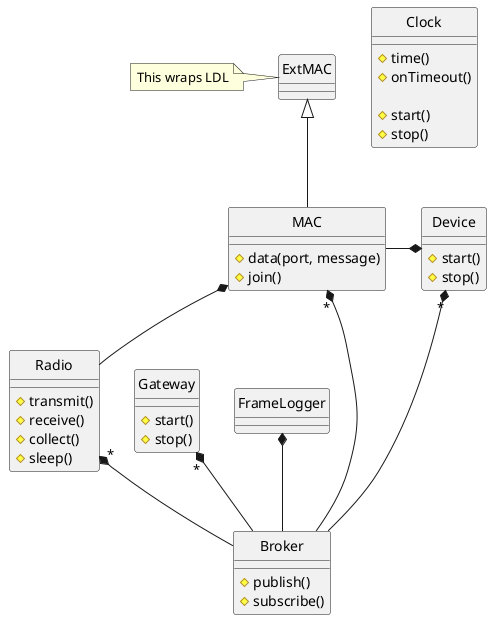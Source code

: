 @startuml

class Clock {

    #time()
    #onTimeout()

    #start()
    #stop()
}

class MAC {

    #data(port, message)
    #join()

}

class Device {

    #start()
    #stop()
}

class Radio {

    #transmit()
    #receive()
    #collect()
    #sleep()

}

ExtMAC <|-- MAC

MAC -* Device
MAC *-- Radio

class Gateway {

    #start()
    #stop()
}

class Broker {

    #publish()
    #subscribe()
    
}

class FrameLogger {

}

class ExtMAC 
note left: This wraps LDL

hide Broker circle
hide Device circle
hide Clock circle
hide Gateway circle
hide ExtMAC circle
hide MAC circle
hide Radio circle
hide FrameLogger circle


Gateway "*" *-- Broker
Radio "*" *-- Broker
MAC "*" *-- Broker
Device "*" *-- Broker
FrameLogger *-- Broker


@enduml
